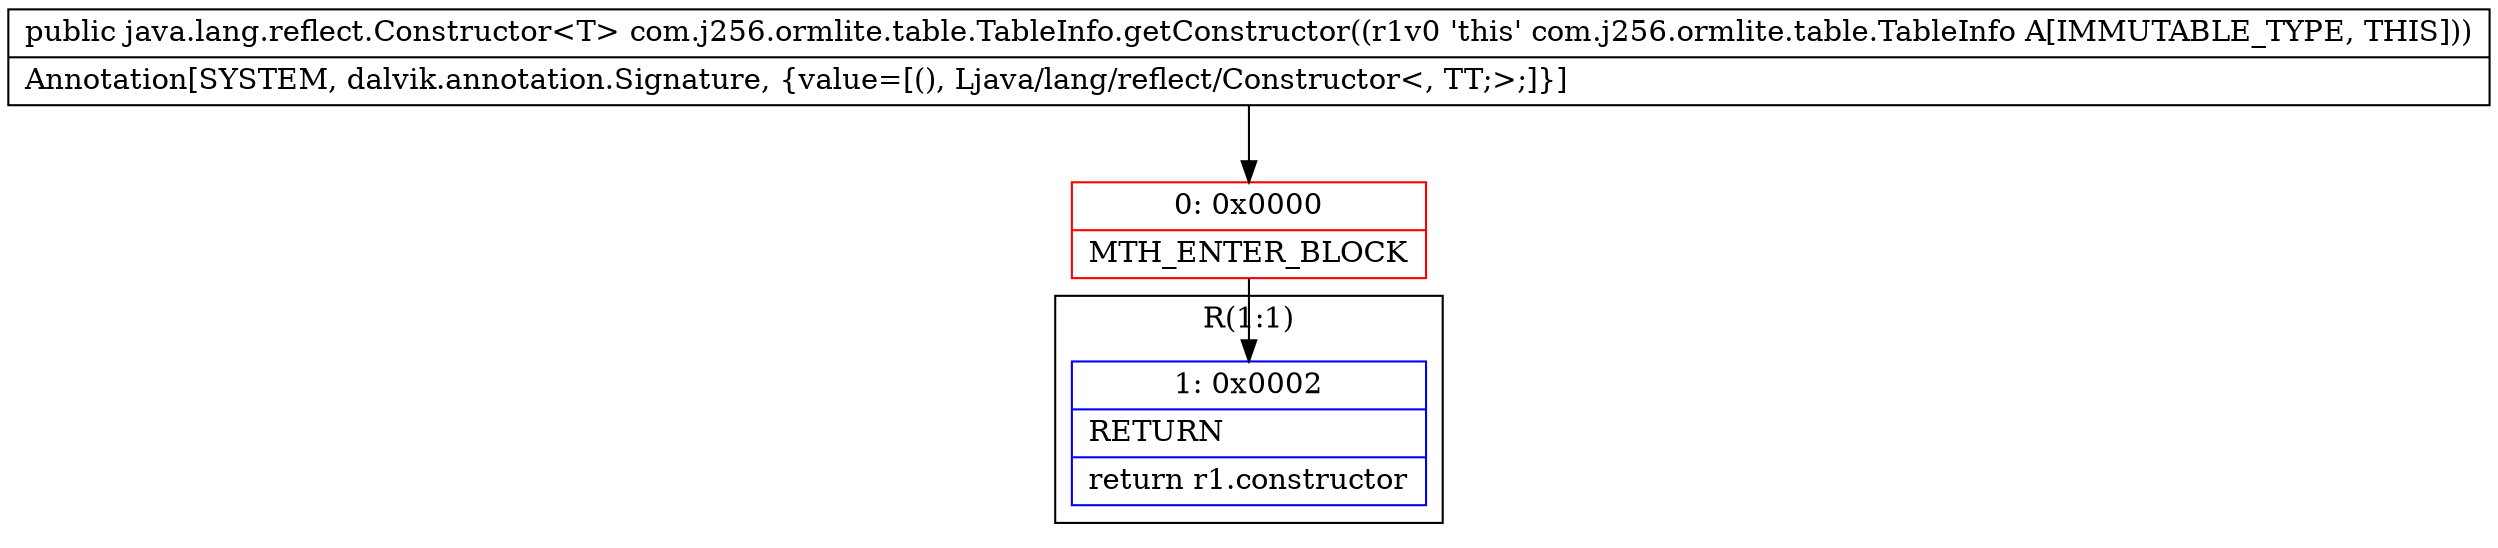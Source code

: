 digraph "CFG forcom.j256.ormlite.table.TableInfo.getConstructor()Ljava\/lang\/reflect\/Constructor;" {
subgraph cluster_Region_1880917951 {
label = "R(1:1)";
node [shape=record,color=blue];
Node_1 [shape=record,label="{1\:\ 0x0002|RETURN\l|return r1.constructor\l}"];
}
Node_0 [shape=record,color=red,label="{0\:\ 0x0000|MTH_ENTER_BLOCK\l}"];
MethodNode[shape=record,label="{public java.lang.reflect.Constructor\<T\> com.j256.ormlite.table.TableInfo.getConstructor((r1v0 'this' com.j256.ormlite.table.TableInfo A[IMMUTABLE_TYPE, THIS]))  | Annotation[SYSTEM, dalvik.annotation.Signature, \{value=[(), Ljava\/lang\/reflect\/Constructor\<, TT;\>;]\}]\l}"];
MethodNode -> Node_0;
Node_0 -> Node_1;
}

